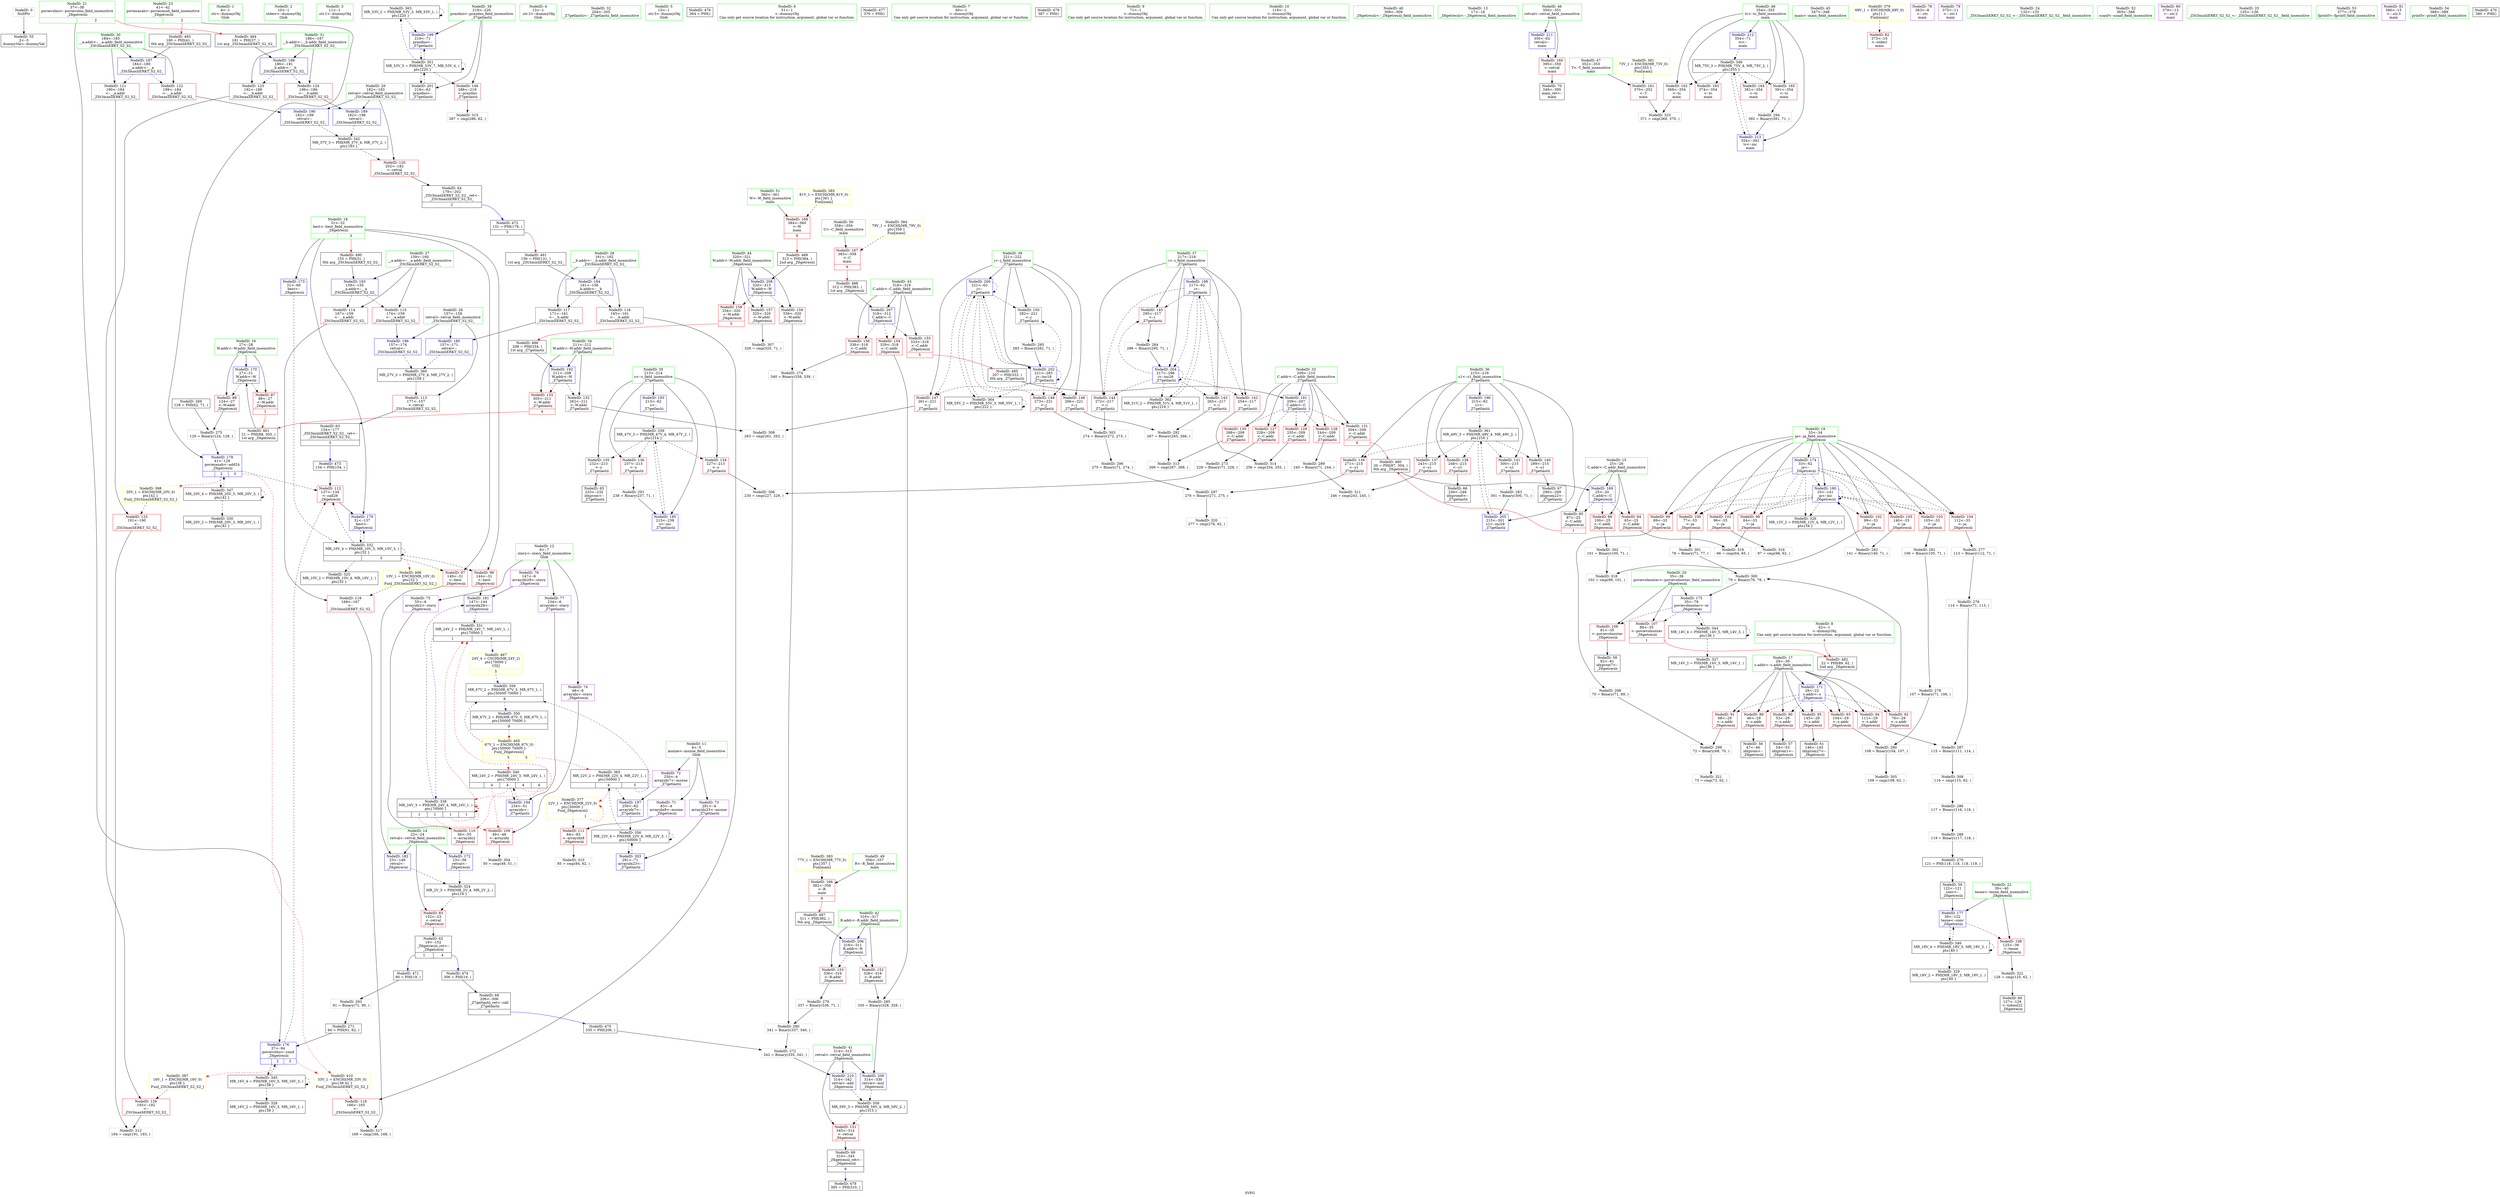 digraph "SVFG" {
	label="SVFG";

	Node0x561208564010 [shape=record,color=grey,label="{NodeID: 0\nNullPtr}"];
	Node0x561208564010 -> Node0x56120858c6b0[style=solid];
	Node0x5612085b7950 [shape=record,color=black,label="{NodeID: 360\nMR_27V_3 = PHI(MR_27V_4, MR_27V_2, )\npts\{158 \}\n}"];
	Node0x5612085b7950 -> Node0x56120858be20[style=dashed];
	Node0x56120859c270 [shape=record,color=grey,label="{NodeID: 277\n113 = Binary(112, 71, )\n}"];
	Node0x56120859c270 -> Node0x56120859c0f0[style=solid];
	Node0x56120858e9d0 [shape=record,color=blue,label="{NodeID: 194\n234\<--51\narrayidx\<--\n_Z7getlastii\n}"];
	Node0x56120858e9d0 -> Node0x5612085b14f0[style=dashed];
	Node0x56120858bc80 [shape=record,color=red,label="{NodeID: 111\n84\<--83\n\<--arrayidx8\n_Z6getreciii\n}"];
	Node0x56120858bc80 -> Node0x56120859f3f0[style=solid];
	Node0x561208589f80 [shape=record,color=green,label="{NodeID: 28\n161\<--162\n__b.addr\<--__b.addr_field_insensitive\n_ZSt3minIiERKT_S2_S2_\n}"];
	Node0x561208589f80 -> Node0x561208590890[style=solid];
	Node0x561208589f80 -> Node0x561208590960[style=solid];
	Node0x561208589f80 -> Node0x561208593fd0[style=solid];
	Node0x5612085da0c0 [shape=record,color=black,label="{NodeID: 471\n90 = PHI(19, )\n}"];
	Node0x5612085da0c0 -> Node0x56120859da70[style=solid];
	Node0x561208594a60 [shape=record,color=yellow,style=double,label="{NodeID: 388\n20V_1 = ENCHI(MR_20V_0)\npts\{42 \}\nFun[_ZSt3maxIiERKT_S2_S2_]}"];
	Node0x561208594a60 -> Node0x561208590fe0[style=dashed];
	Node0x56120859ec70 [shape=record,color=grey,label="{NodeID: 305\n109 = cmp(108, 62, )\n}"];
	Node0x561208591b40 [shape=record,color=red,label="{NodeID: 139\n271\<--215\n\<--s1\n_Z7getlastii\n}"];
	Node0x561208591b40 -> Node0x56120859e070[style=solid];
	Node0x56120858c7b0 [shape=record,color=black,label="{NodeID: 56\n47\<--46\nidxprom\<--\n_Z6getreciii\n}"];
	Node0x561208593200 [shape=record,color=red,label="{NodeID: 167\n383\<--358\n\<--C\nmain\n|{<s0>9}}"];
	Node0x561208593200:s0 -> Node0x5612085db770[style=solid,color=red];
	Node0x56120858de70 [shape=record,color=red,label="{NodeID: 84\n65\<--25\n\<--C.addr\n_Z6getreciii\n}"];
	Node0x56120858de70 -> Node0x5612085a0170[style=solid];
	Node0x561208588590 [shape=record,color=green,label="{NodeID: 1\n8\<--1\n.str\<--dummyObj\nGlob }"];
	Node0x5612085b7e50 [shape=record,color=black,label="{NodeID: 361\nMR_49V_3 = PHI(MR_49V_4, MR_49V_2, )\npts\{216 \}\n}"];
	Node0x5612085b7e50 -> Node0x5612085919a0[style=dashed];
	Node0x5612085b7e50 -> Node0x561208591a70[style=dashed];
	Node0x5612085b7e50 -> Node0x561208591b40[style=dashed];
	Node0x5612085b7e50 -> Node0x561208591c10[style=dashed];
	Node0x5612085b7e50 -> Node0x561208591ce0[style=dashed];
	Node0x5612085b7e50 -> Node0x56120858f2c0[style=dashed];
	Node0x56120859c3f0 [shape=record,color=grey,label="{NodeID: 278\n107 = Binary(71, 106, )\n}"];
	Node0x56120859c3f0 -> Node0x56120859c6f0[style=solid];
	Node0x56120858eaa0 [shape=record,color=blue,label="{NodeID: 195\n213\<--238\ns\<--inc\n_Z7getlastii\n}"];
	Node0x56120858eaa0 -> Node0x5612085b0ff0[style=dashed];
	Node0x56120858bd50 [shape=record,color=red,label="{NodeID: 112\n137\<--134\n\<--call26\n_Z6getreciii\n}"];
	Node0x56120858bd50 -> Node0x561208593bc0[style=solid];
	Node0x56120858a050 [shape=record,color=green,label="{NodeID: 29\n182\<--183\nretval\<--retval_field_insensitive\n_ZSt3maxIiERKT_S2_S2_\n}"];
	Node0x56120858a050 -> Node0x561208590bd0[style=solid];
	Node0x56120858a050 -> Node0x5612085943e0[style=solid];
	Node0x56120858a050 -> Node0x5612085944b0[style=solid];
	Node0x5612085da2b0 [shape=record,color=black,label="{NodeID: 472\n131 = PHI(179, )\n|{<s0>3}}"];
	Node0x5612085da2b0:s0 -> Node0x5612085dbb30[style=solid,color=red];
	Node0x56120859edf0 [shape=record,color=grey,label="{NodeID: 306\n230 = cmp(227, 229, )\n}"];
	Node0x561208591c10 [shape=record,color=red,label="{NodeID: 140\n289\<--215\n\<--s1\n_Z7getlastii\n}"];
	Node0x561208591c10 -> Node0x56120858d0a0[style=solid];
	Node0x56120858c880 [shape=record,color=black,label="{NodeID: 57\n54\<--53\nidxprom1\<--\n_Z6getreciii\n}"];
	Node0x5612085932d0 [shape=record,color=red,label="{NodeID: 168\n384\<--360\n\<--W\nmain\n|{<s0>9}}"];
	Node0x5612085932d0:s0 -> Node0x5612085db8b0[style=solid,color=red];
	Node0x56120858df40 [shape=record,color=red,label="{NodeID: 85\n87\<--25\n\<--C.addr\n_Z6getreciii\n|{<s0>1}}"];
	Node0x56120858df40:s0 -> Node0x5612085dac80[style=solid,color=red];
	Node0x561208588000 [shape=record,color=green,label="{NodeID: 2\n10\<--1\nstderr\<--dummyObj\nGlob }"];
	Node0x5612085b8350 [shape=record,color=black,label="{NodeID: 362\nMR_51V_2 = PHI(MR_51V_4, MR_51V_1, )\npts\{218 \}\n}"];
	Node0x5612085b8350 -> Node0x56120858ed10[style=dashed];
	Node0x56120859c570 [shape=record,color=grey,label="{NodeID: 279\n337 = Binary(336, 71, )\n}"];
	Node0x56120859c570 -> Node0x56120859d5f0[style=solid];
	Node0x56120858eb70 [shape=record,color=blue,label="{NodeID: 196\n215\<--62\ns1\<--\n_Z7getlastii\n}"];
	Node0x56120858eb70 -> Node0x5612085b7e50[style=dashed];
	Node0x56120858be20 [shape=record,color=red,label="{NodeID: 113\n177\<--157\n\<--retval\n_ZSt3minIiERKT_S2_S2_\n}"];
	Node0x56120858be20 -> Node0x56120858cd60[style=solid];
	Node0x56120858a120 [shape=record,color=green,label="{NodeID: 30\n184\<--185\n__a.addr\<--__a.addr_field_insensitive\n_ZSt3maxIiERKT_S2_S2_\n}"];
	Node0x56120858a120 -> Node0x561208590ca0[style=solid];
	Node0x56120858a120 -> Node0x561208590d70[style=solid];
	Node0x56120858a120 -> Node0x561208594240[style=solid];
	Node0x5612085da4f0 [shape=record,color=black,label="{NodeID: 473\n134 = PHI(154, )\n}"];
	Node0x5612085da4f0 -> Node0x56120858bd50[style=solid];
	Node0x56120859ef70 [shape=record,color=grey,label="{NodeID: 307\n326 = cmp(325, 71, )\n}"];
	Node0x561208591ce0 [shape=record,color=red,label="{NodeID: 141\n300\<--215\n\<--s1\n_Z7getlastii\n}"];
	Node0x561208591ce0 -> Node0x56120859cb70[style=solid];
	Node0x56120858c950 [shape=record,color=black,label="{NodeID: 58\n82\<--81\nidxprom7\<--\n_Z6getreciii\n}"];
	Node0x5612085933a0 [shape=record,color=blue,label="{NodeID: 169\n25\<--20\nC.addr\<--C\n_Z6getreciii\n}"];
	Node0x5612085933a0 -> Node0x56120858de70[style=dashed];
	Node0x5612085933a0 -> Node0x56120858df40[style=dashed];
	Node0x5612085933a0 -> Node0x56120858e010[style=dashed];
	Node0x56120858e010 [shape=record,color=red,label="{NodeID: 86\n100\<--25\n\<--C.addr\n_Z6getreciii\n}"];
	Node0x56120858e010 -> Node0x56120859e7f0[style=solid];
	Node0x561208588090 [shape=record,color=green,label="{NodeID: 3\n11\<--1\n.str.1\<--dummyObj\nGlob }"];
	Node0x5612085b8850 [shape=record,color=black,label="{NodeID: 363\nMR_53V_2 = PHI(MR_53V_3, MR_53V_1, )\npts\{220 \}\n}"];
	Node0x5612085b8850 -> Node0x56120858ede0[style=dashed];
	Node0x5612085b8850 -> Node0x5612085b8850[style=dashed];
	Node0x56120859c6f0 [shape=record,color=grey,label="{NodeID: 280\n108 = Binary(104, 107, )\n}"];
	Node0x56120859c6f0 -> Node0x56120859ec70[style=solid];
	Node0x56120858ec40 [shape=record,color=blue,label="{NodeID: 197\n250\<--62\narrayidx7\<--\n_Z7getlastii\n}"];
	Node0x56120858ec40 -> Node0x5612085b6520[style=dashed];
	Node0x56120858bef0 [shape=record,color=red,label="{NodeID: 114\n167\<--159\n\<--__a.addr\n_ZSt3minIiERKT_S2_S2_\n}"];
	Node0x56120858bef0 -> Node0x561208590b00[style=solid];
	Node0x56120858a1f0 [shape=record,color=green,label="{NodeID: 31\n186\<--187\n__b.addr\<--__b.addr_field_insensitive\n_ZSt3maxIiERKT_S2_S2_\n}"];
	Node0x56120858a1f0 -> Node0x561208590e40[style=solid];
	Node0x56120858a1f0 -> Node0x561208590f10[style=solid];
	Node0x56120858a1f0 -> Node0x561208594310[style=solid];
	Node0x5612085da5f0 [shape=record,color=black,label="{NodeID: 474\n306 = PHI(19, )\n}"];
	Node0x5612085da5f0 -> Node0x56120858d170[style=solid];
	Node0x56120859f0f0 [shape=record,color=grey,label="{NodeID: 308\n116 = cmp(115, 62, )\n}"];
	Node0x56120859f0f0 -> Node0x56120859cff0[style=solid];
	Node0x561208591db0 [shape=record,color=red,label="{NodeID: 142\n254\<--217\n\<--i\n_Z7getlastii\n}"];
	Node0x561208591db0 -> Node0x56120859f9f0[style=solid];
	Node0x56120858ca20 [shape=record,color=black,label="{NodeID: 59\n122\<--121\nconv\<--\n_Z6getreciii\n}"];
	Node0x56120858ca20 -> Node0x561208593a20[style=solid];
	Node0x561208593470 [shape=record,color=blue,label="{NodeID: 170\n27\<--21\nW.addr\<--W\n_Z6getreciii\n}"];
	Node0x561208593470 -> Node0x56120858e0e0[style=dashed];
	Node0x561208593470 -> Node0x56120858e1b0[style=dashed];
	Node0x56120858e0e0 [shape=record,color=red,label="{NodeID: 87\n88\<--27\n\<--W.addr\n_Z6getreciii\n|{<s0>1}}"];
	Node0x56120858e0e0:s0 -> Node0x5612085daec0[style=solid,color=red];
	Node0x561208588340 [shape=record,color=green,label="{NodeID: 4\n13\<--1\n.str.2\<--dummyObj\nGlob }"];
	Node0x5612085b8d50 [shape=record,color=black,label="{NodeID: 364\nMR_55V_2 = PHI(MR_55V_3, MR_55V_1, )\npts\{222 \}\n}"];
	Node0x5612085b8d50 -> Node0x56120858eeb0[style=dashed];
	Node0x5612085b8d50 -> Node0x5612085b8d50[style=dashed];
	Node0x56120859c870 [shape=record,color=grey,label="{NodeID: 281\n106 = Binary(105, 71, )\n}"];
	Node0x56120859c870 -> Node0x56120859c3f0[style=solid];
	Node0x56120858ed10 [shape=record,color=blue,label="{NodeID: 198\n217\<--62\ni\<--\n_Z7getlastii\n}"];
	Node0x56120858ed10 -> Node0x561208591db0[style=dashed];
	Node0x56120858ed10 -> Node0x561208591e80[style=dashed];
	Node0x56120858ed10 -> Node0x561208591f50[style=dashed];
	Node0x56120858ed10 -> Node0x561208592020[style=dashed];
	Node0x56120858ed10 -> Node0x56120858f1f0[style=dashed];
	Node0x56120858ed10 -> Node0x5612085b8350[style=dashed];
	Node0x56120858bfc0 [shape=record,color=red,label="{NodeID: 115\n174\<--159\n\<--__a.addr\n_ZSt3minIiERKT_S2_S2_\n}"];
	Node0x56120858bfc0 -> Node0x561208594170[style=solid];
	Node0x56120858a2c0 [shape=record,color=green,label="{NodeID: 32\n204\<--205\n_Z7getlastii\<--_Z7getlastii_field_insensitive\n}"];
	Node0x5612085da730 [shape=record,color=black,label="{NodeID: 475\n335 = PHI(206, )\n}"];
	Node0x5612085da730 -> Node0x561208590440[style=solid];
	Node0x56120859f270 [shape=record,color=grey,label="{NodeID: 309\n263 = cmp(261, 262, )\n}"];
	Node0x561208591e80 [shape=record,color=red,label="{NodeID: 143\n265\<--217\n\<--i\n_Z7getlastii\n}"];
	Node0x561208591e80 -> Node0x56120859d8f0[style=solid];
	Node0x56120858caf0 [shape=record,color=black,label="{NodeID: 60\n127\<--126\n\<--tobool22\n_Z6getreciii\n}"];
	Node0x561208593540 [shape=record,color=blue,label="{NodeID: 171\n29\<--22\ns.addr\<--s\n_Z6getreciii\n}"];
	Node0x561208593540 -> Node0x56120858e280[style=dashed];
	Node0x561208593540 -> Node0x56120858e350[style=dashed];
	Node0x561208593540 -> Node0x56120858e420[style=dashed];
	Node0x561208593540 -> Node0x56120858e4f0[style=dashed];
	Node0x561208593540 -> Node0x56120858e5c0[style=dashed];
	Node0x561208593540 -> Node0x56120858e690[style=dashed];
	Node0x561208593540 -> Node0x56120858e760[style=dashed];
	Node0x56120858e1b0 [shape=record,color=red,label="{NodeID: 88\n124\<--27\n\<--W.addr\n_Z6getreciii\n}"];
	Node0x56120858e1b0 -> Node0x56120859bf70[style=solid];
	Node0x5612085883d0 [shape=record,color=green,label="{NodeID: 5\n15\<--1\n.str.3\<--dummyObj\nGlob }"];
	Node0x5612085b9250 [shape=record,color=black,label="{NodeID: 365\nMR_22V_2 = PHI(MR_22V_4, MR_22V_1, )\npts\{50000 \}\n|{|<s1>4|<s2>5}}"];
	Node0x5612085b9250 -> Node0x56120858ec40[style=dashed];
	Node0x5612085b9250:s1 -> Node0x5612085ad1b0[style=dashed,color=red];
	Node0x5612085b9250:s2 -> Node0x5612085b7420[style=dashed,color=blue];
	Node0x56120859c9f0 [shape=record,color=grey,label="{NodeID: 282\n141 = Binary(140, 71, )\n}"];
	Node0x56120859c9f0 -> Node0x561208593c90[style=solid];
	Node0x56120858ede0 [shape=record,color=blue,label="{NodeID: 199\n219\<--71\nprazdno\<--\n_Z7getlastii\n}"];
	Node0x56120858ede0 -> Node0x5612085b4c20[style=dashed];
	Node0x561208590890 [shape=record,color=red,label="{NodeID: 116\n165\<--161\n\<--__b.addr\n_ZSt3minIiERKT_S2_S2_\n}"];
	Node0x561208590890 -> Node0x561208590a30[style=solid];
	Node0x56120858a3c0 [shape=record,color=green,label="{NodeID: 33\n209\<--210\nC.addr\<--C.addr_field_insensitive\n_Z7getlastii\n}"];
	Node0x56120858a3c0 -> Node0x561208591180[style=solid];
	Node0x56120858a3c0 -> Node0x561208591250[style=solid];
	Node0x56120858a3c0 -> Node0x561208591320[style=solid];
	Node0x56120858a3c0 -> Node0x5612085913f0[style=solid];
	Node0x56120858a3c0 -> Node0x5612085914c0[style=solid];
	Node0x56120858a3c0 -> Node0x561208594580[style=solid];
	Node0x5612085da870 [shape=record,color=black,label="{NodeID: 476\n364 = PHI()\n}"];
	Node0x56120859f3f0 [shape=record,color=grey,label="{NodeID: 310\n85 = cmp(84, 62, )\n}"];
	Node0x561208591f50 [shape=record,color=red,label="{NodeID: 144\n272\<--217\n\<--i\n_Z7getlastii\n}"];
	Node0x561208591f50 -> Node0x56120859e970[style=solid];
	Node0x56120858cbc0 [shape=record,color=black,label="{NodeID: 61\n146\<--145\nidxprom27\<--\n_Z6getreciii\n}"];
	Node0x5612085b0af0 [shape=record,color=black,label="{NodeID: 338\nMR_24V_3 = PHI(MR_24V_4, MR_24V_1, )\npts\{70000 \}\n|{|<s2>1|<s3>1|<s4>1|<s5>1}}"];
	Node0x5612085b0af0 -> Node0x561208593d60[style=dashed];
	Node0x5612085b0af0 -> Node0x5612085b0af0[style=dashed];
	Node0x5612085b0af0:s2 -> Node0x56120858bae0[style=dashed,color=red];
	Node0x5612085b0af0:s3 -> Node0x56120858bbb0[style=dashed,color=red];
	Node0x5612085b0af0:s4 -> Node0x5612085ae7f0[style=dashed,color=red];
	Node0x5612085b0af0:s5 -> Node0x5612085b0af0[style=dashed,color=red];
	Node0x561208593610 [shape=record,color=blue,label="{NodeID: 172\n23\<--56\nretval\<--\n_Z6getreciii\n}"];
	Node0x561208593610 -> Node0x5612085ac0f0[style=dashed];
	Node0x56120858e280 [shape=record,color=red,label="{NodeID: 89\n46\<--29\n\<--s.addr\n_Z6getreciii\n}"];
	Node0x56120858e280 -> Node0x56120858c7b0[style=solid];
	Node0x561208588e00 [shape=record,color=green,label="{NodeID: 6\n51\<--1\n\<--dummyObj\nCan only get source location for instruction, argument, global var or function.}"];
	Node0x56120859cb70 [shape=record,color=grey,label="{NodeID: 283\n301 = Binary(300, 71, )\n}"];
	Node0x56120859cb70 -> Node0x56120858f2c0[style=solid];
	Node0x56120858eeb0 [shape=record,color=blue,label="{NodeID: 200\n221\<--62\nj\<--\n_Z7getlastii\n}"];
	Node0x56120858eeb0 -> Node0x5612085921c0[style=dashed];
	Node0x56120858eeb0 -> Node0x561208592290[style=dashed];
	Node0x56120858eeb0 -> Node0x561208592360[style=dashed];
	Node0x56120858eeb0 -> Node0x561208592430[style=dashed];
	Node0x56120858eeb0 -> Node0x56120858eeb0[style=dashed];
	Node0x56120858eeb0 -> Node0x56120858f050[style=dashed];
	Node0x56120858eeb0 -> Node0x5612085b8d50[style=dashed];
	Node0x561208590960 [shape=record,color=red,label="{NodeID: 117\n171\<--161\n\<--__b.addr\n_ZSt3minIiERKT_S2_S2_\n}"];
	Node0x561208590960 -> Node0x5612085940a0[style=solid];
	Node0x56120858a490 [shape=record,color=green,label="{NodeID: 34\n211\<--212\nW.addr\<--W.addr_field_insensitive\n_Z7getlastii\n}"];
	Node0x56120858a490 -> Node0x561208591590[style=solid];
	Node0x56120858a490 -> Node0x561208591660[style=solid];
	Node0x56120858a490 -> Node0x56120858e830[style=solid];
	Node0x5612085da940 [shape=record,color=black,label="{NodeID: 477\n376 = PHI()\n}"];
	Node0x56120859f570 [shape=record,color=grey,label="{NodeID: 311\n246 = cmp(243, 245, )\n}"];
	Node0x561208592020 [shape=record,color=red,label="{NodeID: 145\n295\<--217\n\<--i\n_Z7getlastii\n}"];
	Node0x561208592020 -> Node0x56120859ccf0[style=solid];
	Node0x56120858cc90 [shape=record,color=black,label="{NodeID: 62\n19\<--152\n_Z6getreciii_ret\<--\n_Z6getreciii\n|{<s0>1|<s1>4}}"];
	Node0x56120858cc90:s0 -> Node0x5612085da0c0[style=solid,color=blue];
	Node0x56120858cc90:s1 -> Node0x5612085da5f0[style=solid,color=blue];
	Node0x5612085b0ff0 [shape=record,color=black,label="{NodeID: 339\nMR_47V_3 = PHI(MR_47V_4, MR_47V_2, )\npts\{214 \}\n}"];
	Node0x5612085b0ff0 -> Node0x561208591730[style=dashed];
	Node0x5612085b0ff0 -> Node0x561208591800[style=dashed];
	Node0x5612085b0ff0 -> Node0x5612085918d0[style=dashed];
	Node0x5612085b0ff0 -> Node0x56120858eaa0[style=dashed];
	Node0x5612085936e0 [shape=record,color=blue,label="{NodeID: 173\n31\<--60\nbest\<--\n_Z6getreciii\n}"];
	Node0x5612085936e0 -> Node0x5612085aecf0[style=dashed];
	Node0x56120858e350 [shape=record,color=red,label="{NodeID: 90\n53\<--29\n\<--s.addr\n_Z6getreciii\n}"];
	Node0x56120858e350 -> Node0x56120858c880[style=solid];
	Node0x561208588e90 [shape=record,color=green,label="{NodeID: 7\n60\<--1\n\<--dummyObj\nCan only get source location for instruction, argument, global var or function.}"];
	Node0x56120859ccf0 [shape=record,color=grey,label="{NodeID: 284\n296 = Binary(295, 71, )\n}"];
	Node0x56120859ccf0 -> Node0x56120858f1f0[style=solid];
	Node0x56120858ef80 [shape=record,color=blue,label="{NodeID: 201\n219\<--62\nprazdno\<--\n_Z7getlastii\n}"];
	Node0x56120858ef80 -> Node0x5612085b4c20[style=dashed];
	Node0x561208590a30 [shape=record,color=red,label="{NodeID: 118\n166\<--165\n\<--\n_ZSt3minIiERKT_S2_S2_\n}"];
	Node0x561208590a30 -> Node0x56120859fe70[style=solid];
	Node0x56120858a560 [shape=record,color=green,label="{NodeID: 35\n213\<--214\ns\<--s_field_insensitive\n_Z7getlastii\n}"];
	Node0x56120858a560 -> Node0x561208591730[style=solid];
	Node0x56120858a560 -> Node0x561208591800[style=solid];
	Node0x56120858a560 -> Node0x5612085918d0[style=solid];
	Node0x56120858a560 -> Node0x56120858e900[style=solid];
	Node0x56120858a560 -> Node0x56120858eaa0[style=solid];
	Node0x5612085daa10 [shape=record,color=black,label="{NodeID: 478\n385 = PHI(310, )\n}"];
	Node0x56120859f6f0 [shape=record,color=grey,label="{NodeID: 312\n194 = cmp(191, 193, )\n}"];
	Node0x5612085920f0 [shape=record,color=red,label="{NodeID: 146\n286\<--219\n\<--prazdno\n_Z7getlastii\n}"];
	Node0x5612085920f0 -> Node0x56120859fb70[style=solid];
	Node0x56120858cd60 [shape=record,color=black,label="{NodeID: 63\n154\<--177\n_ZSt3minIiERKT_S2_S2__ret\<--\n_ZSt3minIiERKT_S2_S2_\n|{<s0>3}}"];
	Node0x56120858cd60:s0 -> Node0x5612085da4f0[style=solid,color=blue];
	Node0x5612085b14f0 [shape=record,color=black,label="{NodeID: 340\nMR_24V_2 = PHI(MR_24V_3, MR_24V_1, )\npts\{70000 \}\n|{|<s1>4|<s2>4|<s3>4|<s4>4}}"];
	Node0x5612085b14f0 -> Node0x56120858e9d0[style=dashed];
	Node0x5612085b14f0:s1 -> Node0x56120858bae0[style=dashed,color=red];
	Node0x5612085b14f0:s2 -> Node0x56120858bbb0[style=dashed,color=red];
	Node0x5612085b14f0:s3 -> Node0x5612085ae7f0[style=dashed,color=red];
	Node0x5612085b14f0:s4 -> Node0x5612085b0af0[style=dashed,color=red];
	Node0x5612085937b0 [shape=record,color=blue,label="{NodeID: 174\n33\<--62\nja\<--\n_Z6getreciii\n}"];
	Node0x5612085937b0 -> Node0x56120858b1f0[style=dashed];
	Node0x5612085937b0 -> Node0x56120858b2c0[style=dashed];
	Node0x5612085937b0 -> Node0x56120858b390[style=dashed];
	Node0x5612085937b0 -> Node0x56120858b460[style=dashed];
	Node0x5612085937b0 -> Node0x56120858b530[style=dashed];
	Node0x5612085937b0 -> Node0x56120858b600[style=dashed];
	Node0x5612085937b0 -> Node0x56120858b6d0[style=dashed];
	Node0x5612085937b0 -> Node0x56120858b7a0[style=dashed];
	Node0x5612085937b0 -> Node0x561208593c90[style=dashed];
	Node0x5612085937b0 -> Node0x5612085acaf0[style=dashed];
	Node0x56120858e420 [shape=record,color=red,label="{NodeID: 91\n68\<--29\n\<--s.addr\n_Z6getreciii\n}"];
	Node0x56120858e420 -> Node0x56120859e370[style=solid];
	Node0x561208588f20 [shape=record,color=green,label="{NodeID: 8\n62\<--1\n\<--dummyObj\nCan only get source location for instruction, argument, global var or function.|{<s0>4}}"];
	Node0x561208588f20:s0 -> Node0x5612085db040[style=solid,color=red];
	Node0x56120859ce70 [shape=record,color=grey,label="{NodeID: 285\n330 = Binary(328, 329, )\n}"];
	Node0x56120859ce70 -> Node0x56120858f600[style=solid];
	Node0x56120858f050 [shape=record,color=blue,label="{NodeID: 202\n221\<--283\nj\<--inc18\n_Z7getlastii\n}"];
	Node0x56120858f050 -> Node0x5612085921c0[style=dashed];
	Node0x56120858f050 -> Node0x561208592290[style=dashed];
	Node0x56120858f050 -> Node0x561208592360[style=dashed];
	Node0x56120858f050 -> Node0x561208592430[style=dashed];
	Node0x56120858f050 -> Node0x56120858eeb0[style=dashed];
	Node0x56120858f050 -> Node0x56120858f050[style=dashed];
	Node0x56120858f050 -> Node0x5612085b8d50[style=dashed];
	Node0x561208590b00 [shape=record,color=red,label="{NodeID: 119\n168\<--167\n\<--\n_ZSt3minIiERKT_S2_S2_\n}"];
	Node0x561208590b00 -> Node0x56120859fe70[style=solid];
	Node0x56120858a630 [shape=record,color=green,label="{NodeID: 36\n215\<--216\ns1\<--s1_field_insensitive\n_Z7getlastii\n}"];
	Node0x56120858a630 -> Node0x5612085919a0[style=solid];
	Node0x56120858a630 -> Node0x561208591a70[style=solid];
	Node0x56120858a630 -> Node0x561208591b40[style=solid];
	Node0x56120858a630 -> Node0x561208591c10[style=solid];
	Node0x56120858a630 -> Node0x561208591ce0[style=solid];
	Node0x56120858a630 -> Node0x56120858eb70[style=solid];
	Node0x56120858a630 -> Node0x56120858f2c0[style=solid];
	Node0x5612085dabb0 [shape=record,color=black,label="{NodeID: 479\n387 = PHI()\n}"];
	Node0x56120859f870 [shape=record,color=grey,label="{NodeID: 313\n269 = cmp(267, 268, )\n}"];
	Node0x5612085921c0 [shape=record,color=red,label="{NodeID: 147\n261\<--221\n\<--j\n_Z7getlastii\n}"];
	Node0x5612085921c0 -> Node0x56120859f270[style=solid];
	Node0x56120858ce30 [shape=record,color=black,label="{NodeID: 64\n179\<--202\n_ZSt3maxIiERKT_S2_S2__ret\<--\n_ZSt3maxIiERKT_S2_S2_\n|{<s0>2}}"];
	Node0x56120858ce30:s0 -> Node0x5612085da2b0[style=solid,color=blue];
	Node0x561208593880 [shape=record,color=blue,label="{NodeID: 175\n35\<--79\npovievolnostav\<--or\n_Z6getreciii\n}"];
	Node0x561208593880 -> Node0x56120858b870[style=dashed];
	Node0x561208593880 -> Node0x56120858b940[style=dashed];
	Node0x561208593880 -> Node0x5612085b28f0[style=dashed];
	Node0x56120858e4f0 [shape=record,color=red,label="{NodeID: 92\n76\<--29\n\<--s.addr\n_Z6getreciii\n}"];
	Node0x56120858e4f0 -> Node0x56120859e4f0[style=solid];
	Node0x561208588fb0 [shape=record,color=green,label="{NodeID: 9\n71\<--1\n\<--dummyObj\nCan only get source location for instruction, argument, global var or function.}"];
	Node0x56120859cff0 [shape=record,color=grey,label="{NodeID: 286\n117 = Binary(116, 118, )\n}"];
	Node0x56120859cff0 -> Node0x56120859d2f0[style=solid];
	Node0x56120858f120 [shape=record,color=blue,label="{NodeID: 203\n291\<--71\narrayidx23\<--\n_Z7getlastii\n}"];
	Node0x56120858f120 -> Node0x5612085b6520[style=dashed];
	Node0x561208590bd0 [shape=record,color=red,label="{NodeID: 120\n202\<--182\n\<--retval\n_ZSt3maxIiERKT_S2_S2_\n}"];
	Node0x561208590bd0 -> Node0x56120858ce30[style=solid];
	Node0x56120858a700 [shape=record,color=green,label="{NodeID: 37\n217\<--218\ni\<--i_field_insensitive\n_Z7getlastii\n}"];
	Node0x56120858a700 -> Node0x561208591db0[style=solid];
	Node0x56120858a700 -> Node0x561208591e80[style=solid];
	Node0x56120858a700 -> Node0x561208591f50[style=solid];
	Node0x56120858a700 -> Node0x561208592020[style=solid];
	Node0x56120858a700 -> Node0x56120858ed10[style=solid];
	Node0x56120858a700 -> Node0x56120858f1f0[style=solid];
	Node0x5612085dac80 [shape=record,color=black,label="{NodeID: 480\n20 = PHI(87, 304, )\n0th arg _Z6getreciii }"];
	Node0x5612085dac80 -> Node0x5612085933a0[style=solid];
	Node0x56120859f9f0 [shape=record,color=grey,label="{NodeID: 314\n256 = cmp(254, 255, )\n}"];
	Node0x561208592290 [shape=record,color=red,label="{NodeID: 148\n266\<--221\n\<--j\n_Z7getlastii\n}"];
	Node0x561208592290 -> Node0x56120859d8f0[style=solid];
	Node0x56120858cf00 [shape=record,color=black,label="{NodeID: 65\n233\<--232\nidxprom\<--\n_Z7getlastii\n}"];
	Node0x5612085b1ef0 [shape=record,color=black,label="{NodeID: 342\nMR_37V_3 = PHI(MR_37V_4, MR_37V_2, )\npts\{183 \}\n}"];
	Node0x5612085b1ef0 -> Node0x561208590bd0[style=dashed];
	Node0x561208593950 [shape=record,color=blue,label="{NodeID: 176\n37\<--94\npovievolno\<--cond\n_Z6getreciii\n|{|<s2>2|<s3>3}}"];
	Node0x561208593950 -> Node0x56120858bd50[style=dashed];
	Node0x561208593950 -> Node0x5612085b2df0[style=dashed];
	Node0x561208593950:s2 -> Node0x561208594950[style=dashed,color=red];
	Node0x561208593950:s3 -> Node0x561208595e60[style=dashed,color=red];
	Node0x56120858e5c0 [shape=record,color=red,label="{NodeID: 93\n104\<--29\n\<--s.addr\n_Z6getreciii\n}"];
	Node0x56120858e5c0 -> Node0x56120859c6f0[style=solid];
	Node0x561208589040 [shape=record,color=green,label="{NodeID: 10\n118\<--1\n\<--dummyObj\nCan only get source location for instruction, argument, global var or function.}"];
	Node0x56120859d170 [shape=record,color=grey,label="{NodeID: 287\n115 = Binary(111, 114, )\n}"];
	Node0x56120859d170 -> Node0x56120859f0f0[style=solid];
	Node0x56120858f1f0 [shape=record,color=blue,label="{NodeID: 204\n217\<--296\ni\<--inc26\n_Z7getlastii\n}"];
	Node0x56120858f1f0 -> Node0x561208591db0[style=dashed];
	Node0x56120858f1f0 -> Node0x561208591e80[style=dashed];
	Node0x56120858f1f0 -> Node0x561208591f50[style=dashed];
	Node0x56120858f1f0 -> Node0x561208592020[style=dashed];
	Node0x56120858f1f0 -> Node0x56120858f1f0[style=dashed];
	Node0x56120858f1f0 -> Node0x5612085b8350[style=dashed];
	Node0x561208590ca0 [shape=record,color=red,label="{NodeID: 121\n190\<--184\n\<--__a.addr\n_ZSt3maxIiERKT_S2_S2_\n}"];
	Node0x561208590ca0 -> Node0x561208590fe0[style=solid];
	Node0x56120858a7d0 [shape=record,color=green,label="{NodeID: 38\n219\<--220\nprazdno\<--prazdno_field_insensitive\n_Z7getlastii\n}"];
	Node0x56120858a7d0 -> Node0x5612085920f0[style=solid];
	Node0x56120858a7d0 -> Node0x56120858ede0[style=solid];
	Node0x56120858a7d0 -> Node0x56120858ef80[style=solid];
	Node0x5612085daec0 [shape=record,color=black,label="{NodeID: 481\n21 = PHI(88, 305, )\n1st arg _Z6getreciii }"];
	Node0x5612085daec0 -> Node0x561208593470[style=solid];
	Node0x56120859fb70 [shape=record,color=grey,label="{NodeID: 315\n287 = cmp(286, 62, )\n}"];
	Node0x561208592360 [shape=record,color=red,label="{NodeID: 149\n273\<--221\n\<--j\n_Z7getlastii\n}"];
	Node0x561208592360 -> Node0x56120859e970[style=solid];
	Node0x56120858cfd0 [shape=record,color=black,label="{NodeID: 66\n249\<--248\nidxprom6\<--\n_Z7getlastii\n}"];
	Node0x561208593a20 [shape=record,color=blue,label="{NodeID: 177\n39\<--122\ntesne\<--conv\n_Z6getreciii\n}"];
	Node0x561208593a20 -> Node0x56120858ba10[style=dashed];
	Node0x561208593a20 -> Node0x5612085b32f0[style=dashed];
	Node0x56120858e690 [shape=record,color=red,label="{NodeID: 94\n111\<--29\n\<--s.addr\n_Z6getreciii\n}"];
	Node0x56120858e690 -> Node0x56120859d170[style=solid];
	Node0x561208589100 [shape=record,color=green,label="{NodeID: 11\n4\<--5\nmozne\<--mozne_field_insensitive\nGlob }"];
	Node0x561208589100 -> Node0x56120858d3e0[style=solid];
	Node0x561208589100 -> Node0x56120858d4b0[style=solid];
	Node0x561208589100 -> Node0x56120858d580[style=solid];
	Node0x56120859d2f0 [shape=record,color=grey,label="{NodeID: 288\n119 = Binary(117, 118, )\n}"];
	Node0x56120859d2f0 -> Node0x56120858f880[style=solid];
	Node0x56120858f2c0 [shape=record,color=blue,label="{NodeID: 205\n215\<--301\ns1\<--inc29\n_Z7getlastii\n}"];
	Node0x56120858f2c0 -> Node0x5612085b7e50[style=dashed];
	Node0x561208590d70 [shape=record,color=red,label="{NodeID: 122\n199\<--184\n\<--__a.addr\n_ZSt3maxIiERKT_S2_S2_\n}"];
	Node0x561208590d70 -> Node0x5612085944b0[style=solid];
	Node0x56120858a8a0 [shape=record,color=green,label="{NodeID: 39\n221\<--222\nj\<--j_field_insensitive\n_Z7getlastii\n}"];
	Node0x56120858a8a0 -> Node0x5612085921c0[style=solid];
	Node0x56120858a8a0 -> Node0x561208592290[style=solid];
	Node0x56120858a8a0 -> Node0x561208592360[style=solid];
	Node0x56120858a8a0 -> Node0x561208592430[style=solid];
	Node0x56120858a8a0 -> Node0x56120858eeb0[style=solid];
	Node0x56120858a8a0 -> Node0x56120858f050[style=solid];
	Node0x5612085db040 [shape=record,color=black,label="{NodeID: 482\n22 = PHI(89, 62, )\n2nd arg _Z6getreciii }"];
	Node0x5612085db040 -> Node0x561208593540[style=solid];
	Node0x56120859fcf0 [shape=record,color=grey,label="{NodeID: 316\n97 = cmp(96, 62, )\n}"];
	Node0x561208592430 [shape=record,color=red,label="{NodeID: 150\n282\<--221\n\<--j\n_Z7getlastii\n}"];
	Node0x561208592430 -> Node0x56120859dd70[style=solid];
	Node0x56120858d0a0 [shape=record,color=black,label="{NodeID: 67\n290\<--289\nidxprom22\<--\n_Z7getlastii\n}"];
	Node0x5612085b28f0 [shape=record,color=black,label="{NodeID: 344\nMR_14V_4 = PHI(MR_14V_5, MR_14V_3, )\npts\{36 \}\n}"];
	Node0x5612085b28f0 -> Node0x561208593880[style=dashed];
	Node0x5612085b28f0 -> Node0x5612085ad800[style=dashed];
	Node0x5612085b28f0 -> Node0x5612085b28f0[style=dashed];
	Node0x561208593af0 [shape=record,color=blue,label="{NodeID: 178\n41\<--129\npoviezasah\<--add24\n_Z6getreciii\n|{|<s2>2|<s3>3}}"];
	Node0x561208593af0 -> Node0x56120858bd50[style=dashed];
	Node0x561208593af0 -> Node0x5612085b37f0[style=dashed];
	Node0x561208593af0:s2 -> Node0x561208594a60[style=dashed,color=red];
	Node0x561208593af0:s3 -> Node0x561208595e60[style=dashed,color=red];
	Node0x56120858e760 [shape=record,color=red,label="{NodeID: 95\n145\<--29\n\<--s.addr\n_Z6getreciii\n}"];
	Node0x56120858e760 -> Node0x56120858cbc0[style=solid];
	Node0x5612085891c0 [shape=record,color=green,label="{NodeID: 12\n6\<--7\nstavy\<--stavy_field_insensitive\nGlob }"];
	Node0x5612085891c0 -> Node0x56120858d650[style=solid];
	Node0x5612085891c0 -> Node0x56120858d720[style=solid];
	Node0x5612085891c0 -> Node0x56120858d7f0[style=solid];
	Node0x5612085891c0 -> Node0x56120858d8c0[style=solid];
	Node0x56120859d470 [shape=record,color=grey,label="{NodeID: 289\n245 = Binary(71, 244, )\n}"];
	Node0x56120859d470 -> Node0x56120859f570[style=solid];
	Node0x56120858f390 [shape=record,color=blue,label="{NodeID: 206\n316\<--311\nR.addr\<--R\n_Z6getresiii\n}"];
	Node0x56120858f390 -> Node0x5612085925d0[style=dashed];
	Node0x56120858f390 -> Node0x5612085926a0[style=dashed];
	Node0x561208590e40 [shape=record,color=red,label="{NodeID: 123\n192\<--186\n\<--__b.addr\n_ZSt3maxIiERKT_S2_S2_\n}"];
	Node0x561208590e40 -> Node0x5612085910b0[style=solid];
	Node0x56120858a970 [shape=record,color=green,label="{NodeID: 40\n308\<--309\n_Z6getresiii\<--_Z6getresiii_field_insensitive\n}"];
	Node0x5612085db1c0 [shape=record,color=black,label="{NodeID: 483\n180 = PHI(41, )\n0th arg _ZSt3maxIiERKT_S2_S2_ }"];
	Node0x5612085db1c0 -> Node0x561208594240[style=solid];
	Node0x56120859fe70 [shape=record,color=grey,label="{NodeID: 317\n169 = cmp(166, 168, )\n}"];
	Node0x561208592500 [shape=record,color=red,label="{NodeID: 151\n345\<--314\n\<--retval\n_Z6getresiii\n}"];
	Node0x561208592500 -> Node0x56120858d240[style=solid];
	Node0x56120858d170 [shape=record,color=black,label="{NodeID: 68\n206\<--306\n_Z7getlastii_ret\<--call\n_Z7getlastii\n|{<s0>5}}"];
	Node0x56120858d170:s0 -> Node0x5612085da730[style=solid,color=blue];
	Node0x5612085b2df0 [shape=record,color=black,label="{NodeID: 345\nMR_16V_4 = PHI(MR_16V_5, MR_16V_3, )\npts\{38 \}\n}"];
	Node0x5612085b2df0 -> Node0x561208593950[style=dashed];
	Node0x5612085b2df0 -> Node0x5612085ad8f0[style=dashed];
	Node0x5612085b2df0 -> Node0x5612085b2df0[style=dashed];
	Node0x561208593bc0 [shape=record,color=blue,label="{NodeID: 179\n31\<--137\nbest\<--\n_Z6getreciii\n}"];
	Node0x561208593bc0 -> Node0x5612085aecf0[style=dashed];
	Node0x56120858b050 [shape=record,color=red,label="{NodeID: 96\n144\<--31\n\<--best\n_Z6getreciii\n}"];
	Node0x56120858b050 -> Node0x561208593d60[style=solid];
	Node0x5612085892c0 [shape=record,color=green,label="{NodeID: 13\n17\<--18\n_Z6getreciii\<--_Z6getreciii_field_insensitive\n}"];
	Node0x56120859d5f0 [shape=record,color=grey,label="{NodeID: 290\n341 = Binary(337, 340, )\n}"];
	Node0x56120859d5f0 -> Node0x561208590440[style=solid];
	Node0x56120858f460 [shape=record,color=blue,label="{NodeID: 207\n318\<--312\nC.addr\<--C\n_Z6getresiii\n}"];
	Node0x56120858f460 -> Node0x561208592770[style=dashed];
	Node0x56120858f460 -> Node0x561208592840[style=dashed];
	Node0x56120858f460 -> Node0x561208592910[style=dashed];
	Node0x561208590f10 [shape=record,color=red,label="{NodeID: 124\n196\<--186\n\<--__b.addr\n_ZSt3maxIiERKT_S2_S2_\n}"];
	Node0x561208590f10 -> Node0x5612085943e0[style=solid];
	Node0x56120858aa70 [shape=record,color=green,label="{NodeID: 41\n314\<--315\nretval\<--retval_field_insensitive\n_Z6getresiii\n}"];
	Node0x56120858aa70 -> Node0x561208592500[style=solid];
	Node0x56120858aa70 -> Node0x56120858f600[style=solid];
	Node0x56120858aa70 -> Node0x56120858f6d0[style=solid];
	Node0x5612085db2d0 [shape=record,color=black,label="{NodeID: 484\n181 = PHI(37, )\n1st arg _ZSt3maxIiERKT_S2_S2_ }"];
	Node0x5612085db2d0 -> Node0x561208594310[style=solid];
	Node0x56120859fff0 [shape=record,color=grey,label="{NodeID: 318\n102 = cmp(99, 101, )\n}"];
	Node0x5612085925d0 [shape=record,color=red,label="{NodeID: 152\n328\<--316\n\<--R.addr\n_Z6getresiii\n}"];
	Node0x5612085925d0 -> Node0x56120859ce70[style=solid];
	Node0x56120858d240 [shape=record,color=black,label="{NodeID: 69\n310\<--345\n_Z6getresiii_ret\<--\n_Z6getresiii\n|{<s0>9}}"];
	Node0x56120858d240:s0 -> Node0x5612085daa10[style=solid,color=blue];
	Node0x5612085b32f0 [shape=record,color=black,label="{NodeID: 346\nMR_18V_4 = PHI(MR_18V_5, MR_18V_3, )\npts\{40 \}\n}"];
	Node0x5612085b32f0 -> Node0x561208593a20[style=dashed];
	Node0x5612085b32f0 -> Node0x5612085addf0[style=dashed];
	Node0x5612085b32f0 -> Node0x5612085b32f0[style=dashed];
	Node0x561208593c90 [shape=record,color=blue,label="{NodeID: 180\n33\<--141\nja\<--inc\n_Z6getreciii\n}"];
	Node0x561208593c90 -> Node0x56120858b1f0[style=dashed];
	Node0x561208593c90 -> Node0x56120858b2c0[style=dashed];
	Node0x561208593c90 -> Node0x56120858b390[style=dashed];
	Node0x561208593c90 -> Node0x56120858b460[style=dashed];
	Node0x561208593c90 -> Node0x56120858b530[style=dashed];
	Node0x561208593c90 -> Node0x56120858b600[style=dashed];
	Node0x561208593c90 -> Node0x56120858b6d0[style=dashed];
	Node0x561208593c90 -> Node0x56120858b7a0[style=dashed];
	Node0x561208593c90 -> Node0x561208593c90[style=dashed];
	Node0x561208593c90 -> Node0x5612085acaf0[style=dashed];
	Node0x56120858b120 [shape=record,color=red,label="{NodeID: 97\n149\<--31\n\<--best\n_Z6getreciii\n}"];
	Node0x56120858b120 -> Node0x561208593e30[style=solid];
	Node0x5612085893c0 [shape=record,color=green,label="{NodeID: 14\n23\<--24\nretval\<--retval_field_insensitive\n_Z6getreciii\n}"];
	Node0x5612085893c0 -> Node0x56120858dda0[style=solid];
	Node0x5612085893c0 -> Node0x561208593610[style=solid];
	Node0x5612085893c0 -> Node0x561208593e30[style=solid];
	Node0x56120859d770 [shape=record,color=grey,label="{NodeID: 291\n238 = Binary(237, 71, )\n}"];
	Node0x56120859d770 -> Node0x56120858eaa0[style=solid];
	Node0x56120858f530 [shape=record,color=blue,label="{NodeID: 208\n320\<--313\nW.addr\<--W\n_Z6getresiii\n}"];
	Node0x56120858f530 -> Node0x5612085929e0[style=dashed];
	Node0x56120858f530 -> Node0x561208592ab0[style=dashed];
	Node0x56120858f530 -> Node0x561208592b80[style=dashed];
	Node0x561208590fe0 [shape=record,color=red,label="{NodeID: 125\n191\<--190\n\<--\n_ZSt3maxIiERKT_S2_S2_\n}"];
	Node0x561208590fe0 -> Node0x56120859f6f0[style=solid];
	Node0x56120858ab40 [shape=record,color=green,label="{NodeID: 42\n316\<--317\nR.addr\<--R.addr_field_insensitive\n_Z6getresiii\n}"];
	Node0x56120858ab40 -> Node0x5612085925d0[style=solid];
	Node0x56120858ab40 -> Node0x5612085926a0[style=solid];
	Node0x56120858ab40 -> Node0x56120858f390[style=solid];
	Node0x5612085db3e0 [shape=record,color=black,label="{NodeID: 485\n207 = PHI(333, )\n0th arg _Z7getlastii }"];
	Node0x5612085db3e0 -> Node0x561208594580[style=solid];
	Node0x5612085a0170 [shape=record,color=grey,label="{NodeID: 319\n66 = cmp(64, 65, )\n}"];
	Node0x5612085926a0 [shape=record,color=red,label="{NodeID: 153\n336\<--316\n\<--R.addr\n_Z6getresiii\n}"];
	Node0x5612085926a0 -> Node0x56120859c570[style=solid];
	Node0x56120858d310 [shape=record,color=black,label="{NodeID: 70\n349\<--395\nmain_ret\<--\nmain\n}"];
	Node0x5612085b37f0 [shape=record,color=black,label="{NodeID: 347\nMR_20V_4 = PHI(MR_20V_5, MR_20V_3, )\npts\{42 \}\n}"];
	Node0x5612085b37f0 -> Node0x561208593af0[style=dashed];
	Node0x5612085b37f0 -> Node0x5612085ae2f0[style=dashed];
	Node0x5612085b37f0 -> Node0x5612085b37f0[style=dashed];
	Node0x561208593d60 [shape=record,color=blue,label="{NodeID: 181\n147\<--144\narrayidx28\<--\n_Z6getreciii\n}"];
	Node0x561208593d60 -> Node0x5612085ae7f0[style=dashed];
	Node0x56120858b1f0 [shape=record,color=red,label="{NodeID: 98\n64\<--33\n\<--ja\n_Z6getreciii\n}"];
	Node0x56120858b1f0 -> Node0x5612085a0170[style=solid];
	Node0x561208589490 [shape=record,color=green,label="{NodeID: 15\n25\<--26\nC.addr\<--C.addr_field_insensitive\n_Z6getreciii\n}"];
	Node0x561208589490 -> Node0x56120858de70[style=solid];
	Node0x561208589490 -> Node0x56120858df40[style=solid];
	Node0x561208589490 -> Node0x56120858e010[style=solid];
	Node0x561208589490 -> Node0x5612085933a0[style=solid];
	Node0x56120859d8f0 [shape=record,color=grey,label="{NodeID: 292\n267 = Binary(265, 266, )\n}"];
	Node0x56120859d8f0 -> Node0x56120859f870[style=solid];
	Node0x56120858f600 [shape=record,color=blue,label="{NodeID: 209\n314\<--330\nretval\<--mul\n_Z6getresiii\n}"];
	Node0x56120858f600 -> Node0x5612085b6f20[style=dashed];
	Node0x5612085910b0 [shape=record,color=red,label="{NodeID: 126\n193\<--192\n\<--\n_ZSt3maxIiERKT_S2_S2_\n}"];
	Node0x5612085910b0 -> Node0x56120859f6f0[style=solid];
	Node0x56120858ac10 [shape=record,color=green,label="{NodeID: 43\n318\<--319\nC.addr\<--C.addr_field_insensitive\n_Z6getresiii\n}"];
	Node0x56120858ac10 -> Node0x561208592770[style=solid];
	Node0x56120858ac10 -> Node0x561208592840[style=solid];
	Node0x56120858ac10 -> Node0x561208592910[style=solid];
	Node0x56120858ac10 -> Node0x56120858f460[style=solid];
	Node0x5612085db4f0 [shape=record,color=black,label="{NodeID: 486\n208 = PHI(334, )\n1st arg _Z7getlastii }"];
	Node0x5612085db4f0 -> Node0x56120858e830[style=solid];
	Node0x5612085a02f0 [shape=record,color=grey,label="{NodeID: 320\n277 = cmp(276, 62, )\n}"];
	Node0x561208592770 [shape=record,color=red,label="{NodeID: 154\n329\<--318\n\<--C.addr\n_Z6getresiii\n}"];
	Node0x561208592770 -> Node0x56120859ce70[style=solid];
	Node0x56120858d3e0 [shape=record,color=purple,label="{NodeID: 71\n83\<--4\narrayidx8\<--mozne\n_Z6getreciii\n}"];
	Node0x56120858d3e0 -> Node0x56120858bc80[style=solid];
	Node0x561208593e30 [shape=record,color=blue,label="{NodeID: 182\n23\<--149\nretval\<--\n_Z6getreciii\n}"];
	Node0x561208593e30 -> Node0x5612085ac0f0[style=dashed];
	Node0x56120858b2c0 [shape=record,color=red,label="{NodeID: 99\n69\<--33\n\<--ja\n_Z6getreciii\n}"];
	Node0x56120858b2c0 -> Node0x56120859e1f0[style=solid];
	Node0x561208589560 [shape=record,color=green,label="{NodeID: 16\n27\<--28\nW.addr\<--W.addr_field_insensitive\n_Z6getreciii\n}"];
	Node0x561208589560 -> Node0x56120858e0e0[style=solid];
	Node0x561208589560 -> Node0x56120858e1b0[style=solid];
	Node0x561208589560 -> Node0x561208593470[style=solid];
	Node0x56120859da70 [shape=record,color=grey,label="{NodeID: 293\n91 = Binary(71, 90, )\n}"];
	Node0x56120859da70 -> Node0x56120858fea0[style=solid];
	Node0x56120858f6d0 [shape=record,color=blue,label="{NodeID: 210\n314\<--342\nretval\<--add\n_Z6getresiii\n}"];
	Node0x56120858f6d0 -> Node0x5612085b6f20[style=dashed];
	Node0x561208591180 [shape=record,color=red,label="{NodeID: 127\n228\<--209\n\<--C.addr\n_Z7getlastii\n}"];
	Node0x561208591180 -> Node0x5612085905c0[style=solid];
	Node0x56120858ace0 [shape=record,color=green,label="{NodeID: 44\n320\<--321\nW.addr\<--W.addr_field_insensitive\n_Z6getresiii\n}"];
	Node0x56120858ace0 -> Node0x5612085929e0[style=solid];
	Node0x56120858ace0 -> Node0x561208592ab0[style=solid];
	Node0x56120858ace0 -> Node0x561208592b80[style=solid];
	Node0x56120858ace0 -> Node0x56120858f530[style=solid];
	Node0x5612085db630 [shape=record,color=black,label="{NodeID: 487\n311 = PHI(382, )\n0th arg _Z6getresiii }"];
	Node0x5612085db630 -> Node0x56120858f390[style=solid];
	Node0x5612085a0470 [shape=record,color=grey,label="{NodeID: 321\n73 = cmp(72, 62, )\n}"];
	Node0x561208592840 [shape=record,color=red,label="{NodeID: 155\n333\<--318\n\<--C.addr\n_Z6getresiii\n|{<s0>5}}"];
	Node0x561208592840:s0 -> Node0x5612085db3e0[style=solid,color=red];
	Node0x56120858d4b0 [shape=record,color=purple,label="{NodeID: 72\n250\<--4\narrayidx7\<--mozne\n_Z7getlastii\n}"];
	Node0x56120858d4b0 -> Node0x56120858ec40[style=solid];
	Node0x5612085b41f0 [shape=record,color=black,label="{NodeID: 349\nMR_75V_3 = PHI(MR_75V_4, MR_75V_2, )\npts\{355 \}\n}"];
	Node0x5612085b41f0 -> Node0x561208592df0[style=dashed];
	Node0x5612085b41f0 -> Node0x561208592ec0[style=dashed];
	Node0x5612085b41f0 -> Node0x561208592f90[style=dashed];
	Node0x5612085b41f0 -> Node0x561208593060[style=dashed];
	Node0x5612085b41f0 -> Node0x561208596770[style=dashed];
	Node0x561208593f00 [shape=record,color=blue,label="{NodeID: 183\n159\<--155\n__a.addr\<--__a\n_ZSt3minIiERKT_S2_S2_\n}"];
	Node0x561208593f00 -> Node0x56120858bef0[style=dashed];
	Node0x561208593f00 -> Node0x56120858bfc0[style=dashed];
	Node0x56120858b390 [shape=record,color=red,label="{NodeID: 100\n77\<--33\n\<--ja\n_Z6getreciii\n}"];
	Node0x56120858b390 -> Node0x56120859e670[style=solid];
	Node0x561208589630 [shape=record,color=green,label="{NodeID: 17\n29\<--30\ns.addr\<--s.addr_field_insensitive\n_Z6getreciii\n}"];
	Node0x561208589630 -> Node0x56120858e280[style=solid];
	Node0x561208589630 -> Node0x56120858e350[style=solid];
	Node0x561208589630 -> Node0x56120858e420[style=solid];
	Node0x561208589630 -> Node0x56120858e4f0[style=solid];
	Node0x561208589630 -> Node0x56120858e5c0[style=solid];
	Node0x561208589630 -> Node0x56120858e690[style=solid];
	Node0x561208589630 -> Node0x56120858e760[style=solid];
	Node0x561208589630 -> Node0x561208593540[style=solid];
	Node0x5612085ad1b0 [shape=record,color=yellow,style=double,label="{NodeID: 377\n22V_1 = ENCHI(MR_22V_0)\npts\{50000 \}\nFun[_Z6getreciii]|{|<s1>1}}"];
	Node0x5612085ad1b0 -> Node0x56120858bc80[style=dashed];
	Node0x5612085ad1b0:s1 -> Node0x5612085ad1b0[style=dashed,color=red];
	Node0x56120859dbf0 [shape=record,color=grey,label="{NodeID: 294\n392 = Binary(391, 71, )\n}"];
	Node0x56120859dbf0 -> Node0x561208596770[style=solid];
	Node0x56120858f7a0 [shape=record,color=blue,label="{NodeID: 211\n350\<--62\nretval\<--\nmain\n}"];
	Node0x56120858f7a0 -> Node0x561208592c50[style=dashed];
	Node0x561208591250 [shape=record,color=red,label="{NodeID: 128\n244\<--209\n\<--C.addr\n_Z7getlastii\n}"];
	Node0x561208591250 -> Node0x56120859d470[style=solid];
	Node0x56120858adb0 [shape=record,color=green,label="{NodeID: 45\n347\<--348\nmain\<--main_field_insensitive\n}"];
	Node0x5612085db770 [shape=record,color=black,label="{NodeID: 488\n312 = PHI(383, )\n1st arg _Z6getresiii }"];
	Node0x5612085db770 -> Node0x56120858f460[style=solid];
	Node0x5612085959a0 [shape=record,color=yellow,style=double,label="{NodeID: 405\n67V_1 = ENCHI(MR_67V_0)\npts\{50000 70000 \}\nFun[_Z6getresiii]|{|<s1>5|<s2>5}}"];
	Node0x5612085959a0 -> Node0x5612085b7420[style=dashed];
	Node0x5612085959a0:s1 -> Node0x5612085b14f0[style=dashed,color=red];
	Node0x5612085959a0:s2 -> Node0x5612085b9250[style=dashed,color=red];
	Node0x5612085a05f0 [shape=record,color=grey,label="{NodeID: 322\n126 = cmp(125, 62, )\n}"];
	Node0x5612085a05f0 -> Node0x56120858caf0[style=solid];
	Node0x561208592910 [shape=record,color=red,label="{NodeID: 156\n338\<--318\n\<--C.addr\n_Z6getresiii\n}"];
	Node0x561208592910 -> Node0x561208590740[style=solid];
	Node0x56120858d580 [shape=record,color=purple,label="{NodeID: 73\n291\<--4\narrayidx23\<--mozne\n_Z7getlastii\n}"];
	Node0x56120858d580 -> Node0x56120858f120[style=solid];
	Node0x5612085b46f0 [shape=record,color=black,label="{NodeID: 350\nMR_67V_2 = PHI(MR_67V_3, MR_67V_1, )\npts\{50000 70000 \}\n|{<s0>9}}"];
	Node0x5612085b46f0:s0 -> Node0x5612085959a0[style=dashed,color=red];
	Node0x561208593fd0 [shape=record,color=blue,label="{NodeID: 184\n161\<--156\n__b.addr\<--__b\n_ZSt3minIiERKT_S2_S2_\n}"];
	Node0x561208593fd0 -> Node0x561208590890[style=dashed];
	Node0x561208593fd0 -> Node0x561208590960[style=dashed];
	Node0x56120858b460 [shape=record,color=red,label="{NodeID: 101\n96\<--33\n\<--ja\n_Z6getreciii\n}"];
	Node0x56120858b460 -> Node0x56120859fcf0[style=solid];
	Node0x561208589700 [shape=record,color=green,label="{NodeID: 18\n31\<--32\nbest\<--best_field_insensitive\n_Z6getreciii\n|{|<s4>3}}"];
	Node0x561208589700 -> Node0x56120858b050[style=solid];
	Node0x561208589700 -> Node0x56120858b120[style=solid];
	Node0x561208589700 -> Node0x5612085936e0[style=solid];
	Node0x561208589700 -> Node0x561208593bc0[style=solid];
	Node0x561208589700:s4 -> Node0x5612085db9f0[style=solid,color=red];
	Node0x56120859dd70 [shape=record,color=grey,label="{NodeID: 295\n283 = Binary(282, 71, )\n}"];
	Node0x56120859dd70 -> Node0x56120858f050[style=solid];
	Node0x5612085966a0 [shape=record,color=blue,label="{NodeID: 212\n354\<--71\ntc\<--\nmain\n}"];
	Node0x5612085966a0 -> Node0x5612085b41f0[style=dashed];
	Node0x561208591320 [shape=record,color=red,label="{NodeID: 129\n255\<--209\n\<--C.addr\n_Z7getlastii\n}"];
	Node0x561208591320 -> Node0x56120859f9f0[style=solid];
	Node0x56120858aeb0 [shape=record,color=green,label="{NodeID: 46\n350\<--351\nretval\<--retval_field_insensitive\nmain\n}"];
	Node0x56120858aeb0 -> Node0x561208592c50[style=solid];
	Node0x56120858aeb0 -> Node0x56120858f7a0[style=solid];
	Node0x5612085db8b0 [shape=record,color=black,label="{NodeID: 489\n313 = PHI(384, )\n2nd arg _Z6getresiii }"];
	Node0x5612085db8b0 -> Node0x56120858f530[style=solid];
	Node0x561208595ab0 [shape=record,color=yellow,style=double,label="{NodeID: 406\n10V_1 = ENCHI(MR_10V_0)\npts\{32 \}\nFun[_ZSt3minIiERKT_S2_S2_]}"];
	Node0x561208595ab0 -> Node0x561208590b00[style=dashed];
	Node0x5612085a0770 [shape=record,color=grey,label="{NodeID: 323\n371 = cmp(369, 370, )\n}"];
	Node0x5612085929e0 [shape=record,color=red,label="{NodeID: 157\n325\<--320\n\<--W.addr\n_Z6getresiii\n}"];
	Node0x5612085929e0 -> Node0x56120859ef70[style=solid];
	Node0x56120858d650 [shape=record,color=purple,label="{NodeID: 74\n48\<--6\narrayidx\<--stavy\n_Z6getreciii\n}"];
	Node0x56120858d650 -> Node0x56120858bae0[style=solid];
	Node0x5612085b4c20 [shape=record,color=black,label="{NodeID: 351\nMR_53V_5 = PHI(MR_53V_7, MR_53V_4, )\npts\{220 \}\n}"];
	Node0x5612085b4c20 -> Node0x5612085920f0[style=dashed];
	Node0x5612085b4c20 -> Node0x56120858ede0[style=dashed];
	Node0x5612085b4c20 -> Node0x56120858ef80[style=dashed];
	Node0x5612085b4c20 -> Node0x5612085b4c20[style=dashed];
	Node0x5612085b4c20 -> Node0x5612085b8850[style=dashed];
	Node0x5612085940a0 [shape=record,color=blue,label="{NodeID: 185\n157\<--171\nretval\<--\n_ZSt3minIiERKT_S2_S2_\n}"];
	Node0x5612085940a0 -> Node0x5612085b7950[style=dashed];
	Node0x56120858b530 [shape=record,color=red,label="{NodeID: 102\n99\<--33\n\<--ja\n_Z6getreciii\n}"];
	Node0x56120858b530 -> Node0x56120859fff0[style=solid];
	Node0x5612085897d0 [shape=record,color=green,label="{NodeID: 19\n33\<--34\nja\<--ja_field_insensitive\n_Z6getreciii\n}"];
	Node0x5612085897d0 -> Node0x56120858b1f0[style=solid];
	Node0x5612085897d0 -> Node0x56120858b2c0[style=solid];
	Node0x5612085897d0 -> Node0x56120858b390[style=solid];
	Node0x5612085897d0 -> Node0x56120858b460[style=solid];
	Node0x5612085897d0 -> Node0x56120858b530[style=solid];
	Node0x5612085897d0 -> Node0x56120858b600[style=solid];
	Node0x5612085897d0 -> Node0x56120858b6d0[style=solid];
	Node0x5612085897d0 -> Node0x56120858b7a0[style=solid];
	Node0x5612085897d0 -> Node0x5612085937b0[style=solid];
	Node0x5612085897d0 -> Node0x561208593c90[style=solid];
	Node0x5612085ad370 [shape=record,color=yellow,style=double,label="{NodeID: 379\n69V_1 = ENCHI(MR_69V_0)\npts\{1 \}\nFun[main]}"];
	Node0x5612085ad370 -> Node0x56120858dcd0[style=dashed];
	Node0x56120859def0 [shape=record,color=grey,label="{NodeID: 296\n275 = Binary(71, 274, )\n}"];
	Node0x56120859def0 -> Node0x56120859e070[style=solid];
	Node0x561208596770 [shape=record,color=blue,label="{NodeID: 213\n354\<--392\ntc\<--inc\nmain\n}"];
	Node0x561208596770 -> Node0x5612085b41f0[style=dashed];
	Node0x5612085913f0 [shape=record,color=red,label="{NodeID: 130\n268\<--209\n\<--C.addr\n_Z7getlastii\n}"];
	Node0x5612085913f0 -> Node0x56120859f870[style=solid];
	Node0x56120858af80 [shape=record,color=green,label="{NodeID: 47\n352\<--353\nT\<--T_field_insensitive\nmain\n}"];
	Node0x56120858af80 -> Node0x561208592d20[style=solid];
	Node0x5612085db9f0 [shape=record,color=black,label="{NodeID: 490\n155 = PHI(31, )\n0th arg _ZSt3minIiERKT_S2_S2_ }"];
	Node0x5612085db9f0 -> Node0x561208593f00[style=solid];
	Node0x5612085ac0f0 [shape=record,color=black,label="{NodeID: 324\nMR_2V_3 = PHI(MR_2V_4, MR_2V_2, )\npts\{24 \}\n}"];
	Node0x5612085ac0f0 -> Node0x56120858dda0[style=dashed];
	Node0x561208592ab0 [shape=record,color=red,label="{NodeID: 158\n334\<--320\n\<--W.addr\n_Z6getresiii\n|{<s0>5}}"];
	Node0x561208592ab0:s0 -> Node0x5612085db4f0[style=solid,color=red];
	Node0x56120858d720 [shape=record,color=purple,label="{NodeID: 75\n55\<--6\narrayidx2\<--stavy\n_Z6getreciii\n}"];
	Node0x56120858d720 -> Node0x56120858bbb0[style=solid];
	Node0x561208599980 [shape=record,color=black,label="{NodeID: 269\n128 = PHI(62, 71, )\n}"];
	Node0x561208599980 -> Node0x56120859bf70[style=solid];
	Node0x561208594170 [shape=record,color=blue,label="{NodeID: 186\n157\<--174\nretval\<--\n_ZSt3minIiERKT_S2_S2_\n}"];
	Node0x561208594170 -> Node0x5612085b7950[style=dashed];
	Node0x56120858b600 [shape=record,color=red,label="{NodeID: 103\n105\<--33\n\<--ja\n_Z6getreciii\n}"];
	Node0x56120858b600 -> Node0x56120859c870[style=solid];
	Node0x5612085898a0 [shape=record,color=green,label="{NodeID: 20\n35\<--36\npovievolnostav\<--povievolnostav_field_insensitive\n_Z6getreciii\n}"];
	Node0x5612085898a0 -> Node0x56120858b870[style=solid];
	Node0x5612085898a0 -> Node0x56120858b940[style=solid];
	Node0x5612085898a0 -> Node0x561208593880[style=solid];
	Node0x56120859e070 [shape=record,color=grey,label="{NodeID: 297\n276 = Binary(271, 275, )\n}"];
	Node0x56120859e070 -> Node0x5612085a02f0[style=solid];
	Node0x5612085914c0 [shape=record,color=red,label="{NodeID: 131\n304\<--209\n\<--C.addr\n_Z7getlastii\n|{<s0>4}}"];
	Node0x5612085914c0:s0 -> Node0x5612085dac80[style=solid,color=red];
	Node0x56120858c070 [shape=record,color=green,label="{NodeID: 48\n354\<--355\ntc\<--tc_field_insensitive\nmain\n}"];
	Node0x56120858c070 -> Node0x561208592df0[style=solid];
	Node0x56120858c070 -> Node0x561208592ec0[style=solid];
	Node0x56120858c070 -> Node0x561208592f90[style=solid];
	Node0x56120858c070 -> Node0x561208593060[style=solid];
	Node0x56120858c070 -> Node0x5612085966a0[style=solid];
	Node0x56120858c070 -> Node0x561208596770[style=solid];
	Node0x5612085dbb30 [shape=record,color=black,label="{NodeID: 491\n156 = PHI(131, )\n1st arg _ZSt3minIiERKT_S2_S2_ }"];
	Node0x5612085dbb30 -> Node0x561208593fd0[style=solid];
	Node0x5612085ac5f0 [shape=record,color=black,label="{NodeID: 325\nMR_10V_2 = PHI(MR_10V_4, MR_10V_1, )\npts\{32 \}\n}"];
	Node0x561208592b80 [shape=record,color=red,label="{NodeID: 159\n339\<--320\n\<--W.addr\n_Z6getresiii\n}"];
	Node0x561208592b80 -> Node0x561208590740[style=solid];
	Node0x56120858d7f0 [shape=record,color=purple,label="{NodeID: 76\n147\<--6\narrayidx28\<--stavy\n_Z6getreciii\n}"];
	Node0x56120858d7f0 -> Node0x561208593d60[style=solid];
	Node0x56120858f880 [shape=record,color=black,label="{NodeID: 270\n121 = PHI(118, 118, 118, 119, )\n}"];
	Node0x56120858f880 -> Node0x56120858ca20[style=solid];
	Node0x561208594240 [shape=record,color=blue,label="{NodeID: 187\n184\<--180\n__a.addr\<--__a\n_ZSt3maxIiERKT_S2_S2_\n}"];
	Node0x561208594240 -> Node0x561208590ca0[style=dashed];
	Node0x561208594240 -> Node0x561208590d70[style=dashed];
	Node0x56120858b6d0 [shape=record,color=red,label="{NodeID: 104\n112\<--33\n\<--ja\n_Z6getreciii\n}"];
	Node0x56120858b6d0 -> Node0x56120859c270[style=solid];
	Node0x561208589970 [shape=record,color=green,label="{NodeID: 21\n37\<--38\npovievolno\<--povievolno_field_insensitive\n_Z6getreciii\n|{|<s1>2}}"];
	Node0x561208589970 -> Node0x561208593950[style=solid];
	Node0x561208589970:s1 -> Node0x5612085db2d0[style=solid,color=red];
	Node0x5612085ad560 [shape=record,color=yellow,style=double,label="{NodeID: 381\n73V_1 = ENCHI(MR_73V_0)\npts\{353 \}\nFun[main]}"];
	Node0x5612085ad560 -> Node0x561208592d20[style=dashed];
	Node0x56120859e1f0 [shape=record,color=grey,label="{NodeID: 298\n70 = Binary(71, 69, )\n}"];
	Node0x56120859e1f0 -> Node0x56120859e370[style=solid];
	Node0x561208591590 [shape=record,color=red,label="{NodeID: 132\n262\<--211\n\<--W.addr\n_Z7getlastii\n}"];
	Node0x561208591590 -> Node0x56120859f270[style=solid];
	Node0x56120858c140 [shape=record,color=green,label="{NodeID: 49\n356\<--357\nR\<--R_field_insensitive\nmain\n}"];
	Node0x56120858c140 -> Node0x561208593130[style=solid];
	Node0x5612085acaf0 [shape=record,color=black,label="{NodeID: 326\nMR_12V_2 = PHI(MR_12V_4, MR_12V_1, )\npts\{34 \}\n}"];
	Node0x561208592c50 [shape=record,color=red,label="{NodeID: 160\n395\<--350\n\<--retval\nmain\n}"];
	Node0x561208592c50 -> Node0x56120858d310[style=solid];
	Node0x56120858d8c0 [shape=record,color=purple,label="{NodeID: 77\n234\<--6\narrayidx\<--stavy\n_Z7getlastii\n}"];
	Node0x56120858d8c0 -> Node0x56120858e9d0[style=solid];
	Node0x56120858fea0 [shape=record,color=black,label="{NodeID: 271\n94 = PHI(91, 62, )\n}"];
	Node0x56120858fea0 -> Node0x561208593950[style=solid];
	Node0x561208594310 [shape=record,color=blue,label="{NodeID: 188\n186\<--181\n__b.addr\<--__b\n_ZSt3maxIiERKT_S2_S2_\n}"];
	Node0x561208594310 -> Node0x561208590e40[style=dashed];
	Node0x561208594310 -> Node0x561208590f10[style=dashed];
	Node0x56120858b7a0 [shape=record,color=red,label="{NodeID: 105\n140\<--33\n\<--ja\n_Z6getreciii\n}"];
	Node0x56120858b7a0 -> Node0x56120859c9f0[style=solid];
	Node0x561208589a40 [shape=record,color=green,label="{NodeID: 22\n39\<--40\ntesne\<--tesne_field_insensitive\n_Z6getreciii\n}"];
	Node0x561208589a40 -> Node0x56120858ba10[style=solid];
	Node0x561208589a40 -> Node0x561208593a20[style=solid];
	Node0x56120859e370 [shape=record,color=grey,label="{NodeID: 299\n72 = Binary(68, 70, )\n}"];
	Node0x56120859e370 -> Node0x5612085a0470[style=solid];
	Node0x561208591660 [shape=record,color=red,label="{NodeID: 133\n305\<--211\n\<--W.addr\n_Z7getlastii\n|{<s0>4}}"];
	Node0x561208591660:s0 -> Node0x5612085daec0[style=solid,color=red];
	Node0x56120858c210 [shape=record,color=green,label="{NodeID: 50\n358\<--359\nC\<--C_field_insensitive\nmain\n}"];
	Node0x56120858c210 -> Node0x561208593200[style=solid];
	Node0x561208595e60 [shape=record,color=yellow,style=double,label="{NodeID: 410\n33V_1 = ENCHI(MR_33V_0)\npts\{38 42 \}\nFun[_ZSt3minIiERKT_S2_S2_]}"];
	Node0x561208595e60 -> Node0x561208590a30[style=dashed];
	Node0x5612085ad800 [shape=record,color=black,label="{NodeID: 327\nMR_14V_2 = PHI(MR_14V_3, MR_14V_1, )\npts\{36 \}\n}"];
	Node0x561208592d20 [shape=record,color=red,label="{NodeID: 161\n370\<--352\n\<--T\nmain\n}"];
	Node0x561208592d20 -> Node0x5612085a0770[style=solid];
	Node0x56120858d990 [shape=record,color=purple,label="{NodeID: 78\n363\<--8\n\<--.str\nmain\n}"];
	Node0x561208590440 [shape=record,color=grey,label="{NodeID: 272\n342 = Binary(335, 341, )\n}"];
	Node0x561208590440 -> Node0x56120858f6d0[style=solid];
	Node0x5612085943e0 [shape=record,color=blue,label="{NodeID: 189\n182\<--196\nretval\<--\n_ZSt3maxIiERKT_S2_S2_\n}"];
	Node0x5612085943e0 -> Node0x5612085b1ef0[style=dashed];
	Node0x56120858b870 [shape=record,color=red,label="{NodeID: 106\n81\<--35\n\<--povievolnostav\n_Z6getreciii\n}"];
	Node0x56120858b870 -> Node0x56120858c950[style=solid];
	Node0x561208589b10 [shape=record,color=green,label="{NodeID: 23\n41\<--42\npoviezasah\<--poviezasah_field_insensitive\n_Z6getreciii\n|{|<s1>2}}"];
	Node0x561208589b10 -> Node0x561208593af0[style=solid];
	Node0x561208589b10:s1 -> Node0x5612085db1c0[style=solid,color=red];
	Node0x5612085ad720 [shape=record,color=yellow,style=double,label="{NodeID: 383\n77V_1 = ENCHI(MR_77V_0)\npts\{357 \}\nFun[main]}"];
	Node0x5612085ad720 -> Node0x561208593130[style=dashed];
	Node0x56120859e4f0 [shape=record,color=grey,label="{NodeID: 300\n79 = Binary(76, 78, )\n}"];
	Node0x56120859e4f0 -> Node0x561208593880[style=solid];
	Node0x561208591730 [shape=record,color=red,label="{NodeID: 134\n227\<--213\n\<--s\n_Z7getlastii\n}"];
	Node0x561208591730 -> Node0x56120859edf0[style=solid];
	Node0x56120858c2e0 [shape=record,color=green,label="{NodeID: 51\n360\<--361\nW\<--W_field_insensitive\nmain\n}"];
	Node0x56120858c2e0 -> Node0x5612085932d0[style=solid];
	Node0x5612085ad8f0 [shape=record,color=black,label="{NodeID: 328\nMR_16V_2 = PHI(MR_16V_3, MR_16V_1, )\npts\{38 \}\n}"];
	Node0x561208592df0 [shape=record,color=red,label="{NodeID: 162\n369\<--354\n\<--tc\nmain\n}"];
	Node0x561208592df0 -> Node0x5612085a0770[style=solid];
	Node0x56120858da60 [shape=record,color=purple,label="{NodeID: 79\n375\<--11\n\<--.str.1\nmain\n}"];
	Node0x5612085b6520 [shape=record,color=black,label="{NodeID: 356\nMR_22V_4 = PHI(MR_22V_6, MR_22V_3, )\npts\{50000 \}\n}"];
	Node0x5612085b6520 -> Node0x56120858f120[style=dashed];
	Node0x5612085b6520 -> Node0x5612085b6520[style=dashed];
	Node0x5612085b6520 -> Node0x5612085b9250[style=dashed];
	Node0x5612085905c0 [shape=record,color=grey,label="{NodeID: 273\n229 = Binary(71, 228, )\n}"];
	Node0x5612085905c0 -> Node0x56120859edf0[style=solid];
	Node0x5612085944b0 [shape=record,color=blue,label="{NodeID: 190\n182\<--199\nretval\<--\n_ZSt3maxIiERKT_S2_S2_\n}"];
	Node0x5612085944b0 -> Node0x5612085b1ef0[style=dashed];
	Node0x56120858b940 [shape=record,color=red,label="{NodeID: 107\n89\<--35\n\<--povievolnostav\n_Z6getreciii\n|{<s0>1}}"];
	Node0x56120858b940:s0 -> Node0x5612085db040[style=solid,color=red];
	Node0x561208589be0 [shape=record,color=green,label="{NodeID: 24\n132\<--133\n_ZSt3maxIiERKT_S2_S2_\<--_ZSt3maxIiERKT_S2_S2__field_insensitive\n}"];
	Node0x5612085c3720 [shape=record,color=yellow,style=double,label="{NodeID: 467\n24V_4 = CSCHI(MR_24V_2)\npts\{70000 \}\nCS[]|{<s0>5}}"];
	Node0x5612085c3720:s0 -> Node0x5612085b7420[style=dashed,color=blue];
	Node0x561208594650 [shape=record,color=yellow,style=double,label="{NodeID: 384\n79V_1 = ENCHI(MR_79V_0)\npts\{359 \}\nFun[main]}"];
	Node0x561208594650 -> Node0x561208593200[style=dashed];
	Node0x56120859e670 [shape=record,color=grey,label="{NodeID: 301\n78 = Binary(71, 77, )\n}"];
	Node0x56120859e670 -> Node0x56120859e4f0[style=solid];
	Node0x561208591800 [shape=record,color=red,label="{NodeID: 135\n232\<--213\n\<--s\n_Z7getlastii\n}"];
	Node0x561208591800 -> Node0x56120858cf00[style=solid];
	Node0x56120858c3b0 [shape=record,color=green,label="{NodeID: 52\n365\<--366\nscanf\<--scanf_field_insensitive\n}"];
	Node0x5612085addf0 [shape=record,color=black,label="{NodeID: 329\nMR_18V_2 = PHI(MR_18V_3, MR_18V_1, )\npts\{40 \}\n}"];
	Node0x561208592ec0 [shape=record,color=red,label="{NodeID: 163\n374\<--354\n\<--tc\nmain\n}"];
	Node0x56120858db30 [shape=record,color=purple,label="{NodeID: 80\n379\<--13\n\<--.str.2\nmain\n}"];
	Node0x561208590740 [shape=record,color=grey,label="{NodeID: 274\n340 = Binary(338, 339, )\n}"];
	Node0x561208590740 -> Node0x56120859d5f0[style=solid];
	Node0x561208594580 [shape=record,color=blue,label="{NodeID: 191\n209\<--207\nC.addr\<--C\n_Z7getlastii\n}"];
	Node0x561208594580 -> Node0x561208591180[style=dashed];
	Node0x561208594580 -> Node0x561208591250[style=dashed];
	Node0x561208594580 -> Node0x561208591320[style=dashed];
	Node0x561208594580 -> Node0x5612085913f0[style=dashed];
	Node0x561208594580 -> Node0x5612085914c0[style=dashed];
	Node0x56120858ba10 [shape=record,color=red,label="{NodeID: 108\n125\<--39\n\<--tesne\n_Z6getreciii\n}"];
	Node0x56120858ba10 -> Node0x5612085a05f0[style=solid];
	Node0x561208589ce0 [shape=record,color=green,label="{NodeID: 25\n135\<--136\n_ZSt3minIiERKT_S2_S2_\<--_ZSt3minIiERKT_S2_S2__field_insensitive\n}"];
	Node0x561208594760 [shape=record,color=yellow,style=double,label="{NodeID: 385\n81V_1 = ENCHI(MR_81V_0)\npts\{361 \}\nFun[main]}"];
	Node0x561208594760 -> Node0x5612085932d0[style=dashed];
	Node0x56120859e7f0 [shape=record,color=grey,label="{NodeID: 302\n101 = Binary(100, 71, )\n}"];
	Node0x56120859e7f0 -> Node0x56120859fff0[style=solid];
	Node0x5612085918d0 [shape=record,color=red,label="{NodeID: 136\n237\<--213\n\<--s\n_Z7getlastii\n}"];
	Node0x5612085918d0 -> Node0x56120859d770[style=solid];
	Node0x56120858c4b0 [shape=record,color=green,label="{NodeID: 53\n377\<--378\nfprintf\<--fprintf_field_insensitive\n}"];
	Node0x5612085ae2f0 [shape=record,color=black,label="{NodeID: 330\nMR_20V_2 = PHI(MR_20V_3, MR_20V_1, )\npts\{42 \}\n}"];
	Node0x561208592f90 [shape=record,color=red,label="{NodeID: 164\n381\<--354\n\<--tc\nmain\n}"];
	Node0x56120858dc00 [shape=record,color=purple,label="{NodeID: 81\n386\<--15\n\<--.str.3\nmain\n}"];
	Node0x5612085b6f20 [shape=record,color=black,label="{NodeID: 358\nMR_59V_3 = PHI(MR_59V_4, MR_59V_2, )\npts\{315 \}\n}"];
	Node0x5612085b6f20 -> Node0x561208592500[style=dashed];
	Node0x56120859bf70 [shape=record,color=grey,label="{NodeID: 275\n129 = Binary(124, 128, )\n}"];
	Node0x56120859bf70 -> Node0x561208593af0[style=solid];
	Node0x56120858e830 [shape=record,color=blue,label="{NodeID: 192\n211\<--208\nW.addr\<--W\n_Z7getlastii\n}"];
	Node0x56120858e830 -> Node0x561208591590[style=dashed];
	Node0x56120858e830 -> Node0x561208591660[style=dashed];
	Node0x56120858bae0 [shape=record,color=red,label="{NodeID: 109\n49\<--48\n\<--arrayidx\n_Z6getreciii\n}"];
	Node0x56120858bae0 -> Node0x56120859eaf0[style=solid];
	Node0x561208589de0 [shape=record,color=green,label="{NodeID: 26\n157\<--158\nretval\<--retval_field_insensitive\n_ZSt3minIiERKT_S2_S2_\n}"];
	Node0x561208589de0 -> Node0x56120858be20[style=solid];
	Node0x561208589de0 -> Node0x5612085940a0[style=solid];
	Node0x561208589de0 -> Node0x561208594170[style=solid];
	Node0x56120859e970 [shape=record,color=grey,label="{NodeID: 303\n274 = Binary(272, 273, )\n}"];
	Node0x56120859e970 -> Node0x56120859def0[style=solid];
	Node0x5612085919a0 [shape=record,color=red,label="{NodeID: 137\n243\<--215\n\<--s1\n_Z7getlastii\n}"];
	Node0x5612085919a0 -> Node0x56120859f570[style=solid];
	Node0x56120858c5b0 [shape=record,color=green,label="{NodeID: 54\n388\<--389\nprintf\<--printf_field_insensitive\n}"];
	Node0x5612085ae7f0 [shape=record,color=black,label="{NodeID: 331\nMR_24V_2 = PHI(MR_24V_7, MR_24V_1, )\npts\{70000 \}\n|{<s0>1|<s1>4}}"];
	Node0x5612085ae7f0:s0 -> Node0x5612085b0af0[style=dashed,color=blue];
	Node0x5612085ae7f0:s1 -> Node0x5612085c3720[style=dashed,color=blue];
	Node0x561208593060 [shape=record,color=red,label="{NodeID: 165\n391\<--354\n\<--tc\nmain\n}"];
	Node0x561208593060 -> Node0x56120859dbf0[style=solid];
	Node0x56120858dcd0 [shape=record,color=red,label="{NodeID: 82\n373\<--10\n\<--stderr\nmain\n}"];
	Node0x5612085b7420 [shape=record,color=black,label="{NodeID: 359\nMR_67V_2 = PHI(MR_67V_3, MR_67V_1, )\npts\{50000 70000 \}\n|{<s0>9}}"];
	Node0x5612085b7420:s0 -> Node0x5612085b46f0[style=dashed,color=blue];
	Node0x56120859c0f0 [shape=record,color=grey,label="{NodeID: 276\n114 = Binary(71, 113, )\n}"];
	Node0x56120859c0f0 -> Node0x56120859d170[style=solid];
	Node0x56120858e900 [shape=record,color=blue,label="{NodeID: 193\n213\<--62\ns\<--\n_Z7getlastii\n}"];
	Node0x56120858e900 -> Node0x5612085b0ff0[style=dashed];
	Node0x56120858bbb0 [shape=record,color=red,label="{NodeID: 110\n56\<--55\n\<--arrayidx2\n_Z6getreciii\n}"];
	Node0x56120858bbb0 -> Node0x561208593610[style=solid];
	Node0x561208589eb0 [shape=record,color=green,label="{NodeID: 27\n159\<--160\n__a.addr\<--__a.addr_field_insensitive\n_ZSt3minIiERKT_S2_S2_\n}"];
	Node0x561208589eb0 -> Node0x56120858bef0[style=solid];
	Node0x561208589eb0 -> Node0x56120858bfc0[style=solid];
	Node0x561208589eb0 -> Node0x561208593f00[style=solid];
	Node0x5612085d9fc0 [shape=record,color=black,label="{NodeID: 470\n380 = PHI()\n}"];
	Node0x561208594950 [shape=record,color=yellow,style=double,label="{NodeID: 387\n16V_1 = ENCHI(MR_16V_0)\npts\{38 \}\nFun[_ZSt3maxIiERKT_S2_S2_]}"];
	Node0x561208594950 -> Node0x5612085910b0[style=dashed];
	Node0x56120859eaf0 [shape=record,color=grey,label="{NodeID: 304\n50 = cmp(49, 51, )\n}"];
	Node0x561208591a70 [shape=record,color=red,label="{NodeID: 138\n248\<--215\n\<--s1\n_Z7getlastii\n}"];
	Node0x561208591a70 -> Node0x56120858cfd0[style=solid];
	Node0x56120858c6b0 [shape=record,color=black,label="{NodeID: 55\n2\<--3\ndummyVal\<--dummyVal\n}"];
	Node0x5612085aecf0 [shape=record,color=black,label="{NodeID: 332\nMR_10V_4 = PHI(MR_10V_5, MR_10V_3, )\npts\{32 \}\n|{|<s6>3}}"];
	Node0x5612085aecf0 -> Node0x56120858b050[style=dashed];
	Node0x5612085aecf0 -> Node0x56120858b120[style=dashed];
	Node0x5612085aecf0 -> Node0x56120858bd50[style=dashed];
	Node0x5612085aecf0 -> Node0x561208593bc0[style=dashed];
	Node0x5612085aecf0 -> Node0x5612085ac5f0[style=dashed];
	Node0x5612085aecf0 -> Node0x5612085aecf0[style=dashed];
	Node0x5612085aecf0:s6 -> Node0x561208595ab0[style=dashed,color=red];
	Node0x561208593130 [shape=record,color=red,label="{NodeID: 166\n382\<--356\n\<--R\nmain\n|{<s0>9}}"];
	Node0x561208593130:s0 -> Node0x5612085db630[style=solid,color=red];
	Node0x56120858dda0 [shape=record,color=red,label="{NodeID: 83\n152\<--23\n\<--retval\n_Z6getreciii\n}"];
	Node0x56120858dda0 -> Node0x56120858cc90[style=solid];
}
